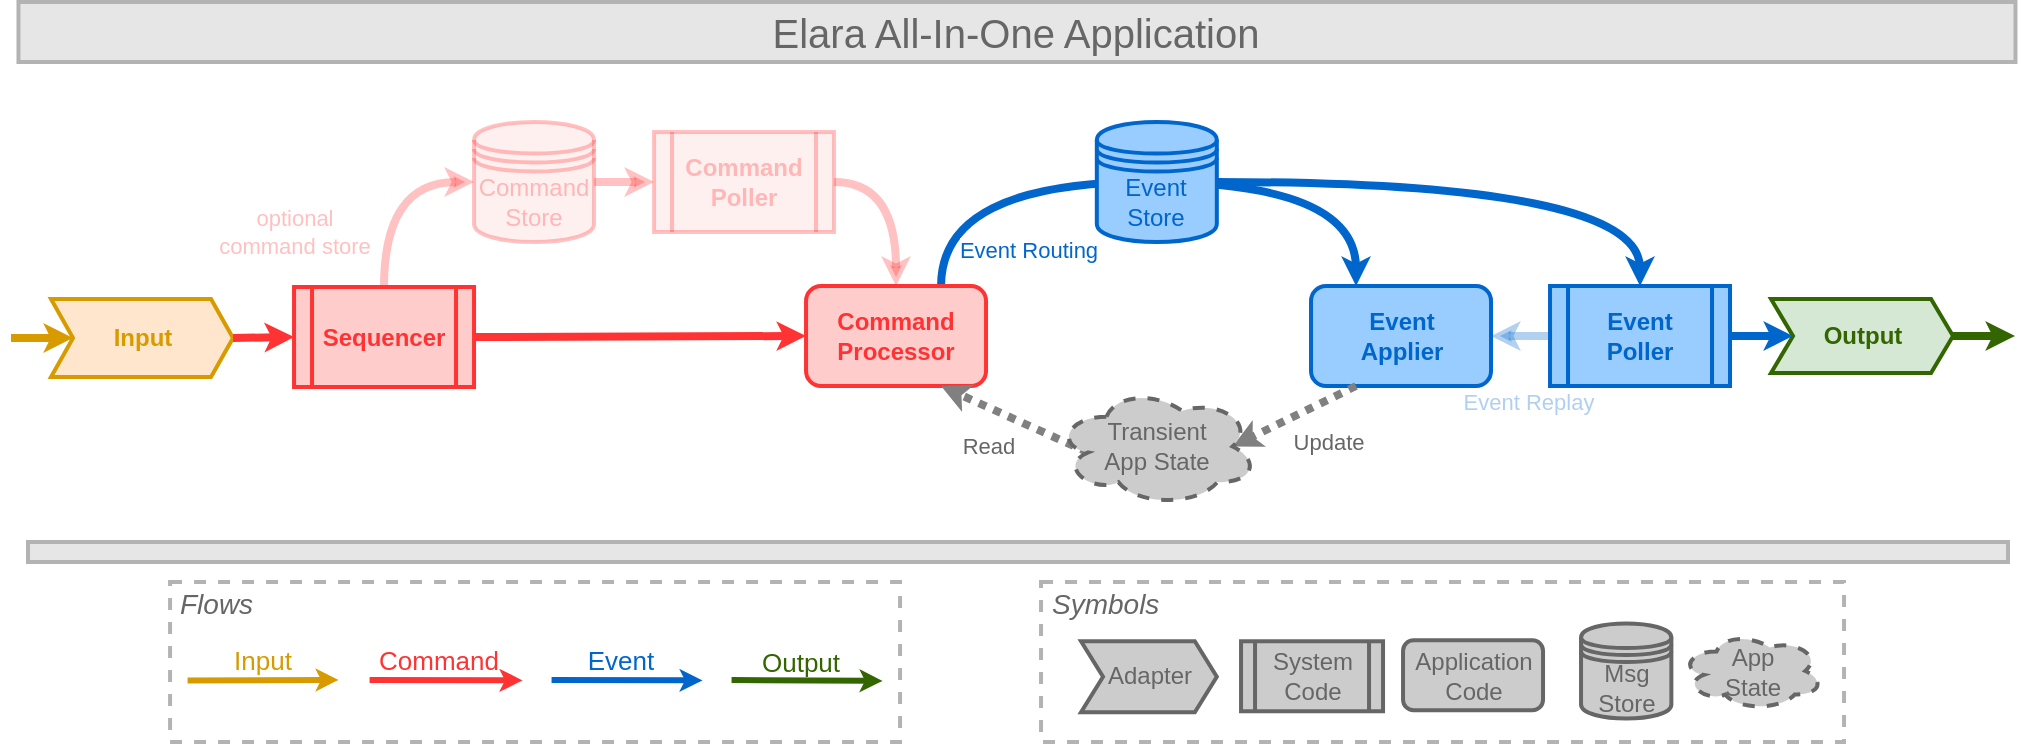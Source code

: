 <mxfile version="19.0.3" type="device"><diagram name="Page-1" id="c7558073-3199-34d8-9f00-42111426c3f3"><mxGraphModel dx="1084" dy="836" grid="1" gridSize="10" guides="1" tooltips="1" connect="1" arrows="1" fold="1" page="1" pageScale="1" pageWidth="1030" pageHeight="390" background="#ffffff" math="0" shadow="0"><root><mxCell id="0"/><mxCell id="1" parent="0"/><mxCell id="ohoBijxdSnqp7nsjonpF-2" style="orthogonalLoop=1;jettySize=auto;html=1;entryX=0.25;entryY=0;entryDx=0;entryDy=0;fontColor=#336600;strokeWidth=4;endSize=2;strokeColor=#0066CC;edgeStyle=orthogonalEdgeStyle;curved=1;exitX=0.75;exitY=0;exitDx=0;exitDy=0;" parent="1" source="YDmkb0s4ccfHoWJ929gy-104" target="JGRXPScQ_aBgcyf3JHFu-2" edge="1"><mxGeometry relative="1" as="geometry"><mxPoint x="559.02" y="92" as="sourcePoint"/><mxPoint x="799.02" y="109" as="targetPoint"/><Array as="points"><mxPoint x="476.51" y="100"/><mxPoint x="684.51" y="100"/></Array></mxGeometry></mxCell><mxCell id="ohoBijxdSnqp7nsjonpF-5" value="Event Routing" style="edgeLabel;html=1;align=center;verticalAlign=middle;resizable=0;points=[];fontColor=#0066CC;" parent="ohoBijxdSnqp7nsjonpF-2" vertex="1" connectable="0"><mxGeometry x="-0.516" y="-19" relative="1" as="geometry"><mxPoint x="20" y="15" as="offset"/></mxGeometry></mxCell><mxCell id="YDmkb0s4ccfHoWJ929gy-104" value="Command&lt;br&gt;Processor" style="rounded=1;whiteSpace=wrap;html=1;align=center;strokeWidth=2;fontStyle=1;strokeColor=#FF3333;fillColor=#FFCCCC;fontColor=#FF3333;" parent="1" vertex="1"><mxGeometry x="409.02" y="152" width="90" height="50" as="geometry"/></mxCell><mxCell id="YDmkb0s4ccfHoWJ929gy-107" value="&lt;b&gt;Sequencer&lt;/b&gt;" style="shape=process;whiteSpace=wrap;html=1;backgroundOutline=1;strokeColor=#FF3333;strokeWidth=2;fillColor=#FFCCCC;align=center;fontColor=#FF3333;" parent="1" vertex="1"><mxGeometry x="153.02" y="152.5" width="90" height="50" as="geometry"/></mxCell><mxCell id="YDmkb0s4ccfHoWJ929gy-176" value="Elara All-In-One Application" style="text;html=1;align=center;verticalAlign=middle;whiteSpace=wrap;rounded=0;fontSize=20;fontColor=#666666;spacingTop=6;spacingBottom=6;strokeWidth=2;strokeColor=#B3B3B3;fillColor=#E6E6E6;" parent="1" vertex="1"><mxGeometry x="15.24" y="10" width="998.49" height="30" as="geometry"/></mxCell><mxCell id="A8JgpORn_rovWGGObvks-43" value="Output" style="shape=step;perimeter=stepPerimeter;whiteSpace=wrap;html=1;fixedSize=1;align=center;strokeWidth=2;fontStyle=1;size=11;fillColor=#d5e8d4;strokeColor=#336600;fontColor=#336600;direction=west;flipH=1;" parent="1" vertex="1"><mxGeometry x="891.51" y="158.5" width="91" height="37" as="geometry"/></mxCell><mxCell id="EZ4a7KJxE24AhRjif1Av-17" style="rounded=0;orthogonalLoop=1;jettySize=auto;html=1;fontColor=#336600;strokeWidth=4;endSize=2;strokeColor=#0066CC;exitX=1;exitY=0.5;exitDx=0;exitDy=0;entryX=1;entryY=0.5;entryDx=0;entryDy=0;" parent="1" source="gCqH751xbMnLO0YqiMB3-32" target="A8JgpORn_rovWGGObvks-43" edge="1"><mxGeometry relative="1" as="geometry"><mxPoint x="953.02" y="540" as="sourcePoint"/><mxPoint x="903.02" y="177" as="targetPoint"/></mxGeometry></mxCell><mxCell id="EZ4a7KJxE24AhRjif1Av-4" value="Input" style="shape=step;perimeter=stepPerimeter;whiteSpace=wrap;html=1;fixedSize=1;align=center;fillColor=#ffe6cc;strokeColor=#d79b00;strokeWidth=2;fontStyle=1;size=11;fontColor=#D79B00;direction=west;flipH=1;" parent="1" vertex="1"><mxGeometry x="31.51" y="158.5" width="91" height="39" as="geometry"/></mxCell><mxCell id="JGRXPScQ_aBgcyf3JHFu-2" value="Event&lt;br&gt;Applier" style="rounded=1;whiteSpace=wrap;html=1;align=center;strokeWidth=2;fontStyle=1;strokeColor=#0066CC;fontColor=#0066CC;fillColor=#99CCFF;" parent="1" vertex="1"><mxGeometry x="661.51" y="152" width="90" height="50" as="geometry"/></mxCell><mxCell id="YDmkb0s4ccfHoWJ929gy-110" value="Event&lt;br&gt;Store" style="shape=datastore;whiteSpace=wrap;html=1;strokeColor=#0066CC;strokeWidth=2;fillColor=#99CCFF;align=center;fontColor=#0066CC;" parent="1" vertex="1"><mxGeometry x="554.41" y="70" width="60" height="60" as="geometry"/></mxCell><mxCell id="gCqH751xbMnLO0YqiMB3-7" value="Read" style="rounded=0;orthogonalLoop=1;jettySize=auto;html=1;strokeWidth=4;endSize=2;strokeColor=#808080;fontColor=#666666;entryX=0.75;entryY=1;entryDx=0;entryDy=0;dashed=1;dashPattern=1 1;exitX=0.16;exitY=0.55;exitDx=0;exitDy=0;exitPerimeter=0;" parent="1" target="YDmkb0s4ccfHoWJ929gy-104" edge="1" source="JGRXPScQ_aBgcyf3JHFu-1"><mxGeometry x="0.162" y="18" relative="1" as="geometry"><mxPoint x="542.96" y="177.5" as="sourcePoint"/><mxPoint x="372.96" y="305" as="targetPoint"/><mxPoint as="offset"/></mxGeometry></mxCell><mxCell id="gCqH751xbMnLO0YqiMB3-8" value="Update" style="rounded=0;orthogonalLoop=1;jettySize=auto;html=1;strokeWidth=4;endSize=2;strokeColor=#808080;fontColor=#666666;dashed=1;dashPattern=1 1;exitX=0.25;exitY=1;exitDx=0;exitDy=0;entryX=0.875;entryY=0.5;entryDx=0;entryDy=0;entryPerimeter=0;" parent="1" source="JGRXPScQ_aBgcyf3JHFu-2" edge="1" target="JGRXPScQ_aBgcyf3JHFu-1"><mxGeometry x="-0.276" y="19" relative="1" as="geometry"><mxPoint x="710" y="240" as="sourcePoint"/><mxPoint x="622.96" y="177.5" as="targetPoint"/><mxPoint as="offset"/></mxGeometry></mxCell><mxCell id="gCqH751xbMnLO0YqiMB3-32" value="&lt;b&gt;Event&lt;br&gt;Poller&lt;/b&gt;" style="shape=process;whiteSpace=wrap;html=1;backgroundOutline=1;strokeWidth=2;align=center;fontColor=#0066CC;strokeColor=#0066CC;fillColor=#99CCFF;" parent="1" vertex="1"><mxGeometry x="781.01" y="152" width="90" height="50" as="geometry"/></mxCell><mxCell id="gCqH751xbMnLO0YqiMB3-33" value="&lt;span style=&quot;color: rgb(0, 102, 204);&quot;&gt;Event Replay&lt;/span&gt;" style="rounded=0;orthogonalLoop=1;jettySize=auto;html=1;exitX=0;exitY=0.5;exitDx=0;exitDy=0;fontColor=#336600;strokeWidth=4;endSize=2;strokeColor=#0066CC;entryX=1;entryY=0.5;entryDx=0;entryDy=0;opacity=30;textOpacity=30;" parent="1" source="gCqH751xbMnLO0YqiMB3-32" target="JGRXPScQ_aBgcyf3JHFu-2" edge="1"><mxGeometry x="-0.254" y="33" relative="1" as="geometry"><mxPoint x="1015.86" y="110.5" as="sourcePoint"/><mxPoint x="1040.601" y="110.345" as="targetPoint"/><mxPoint as="offset"/></mxGeometry></mxCell><mxCell id="gCqH751xbMnLO0YqiMB3-34" style="orthogonalLoop=1;jettySize=auto;html=1;entryX=0.5;entryY=0;entryDx=0;entryDy=0;fontColor=#336600;strokeWidth=4;endSize=2;strokeColor=#0066CC;edgeStyle=orthogonalEdgeStyle;curved=1;exitX=1;exitY=0.5;exitDx=0;exitDy=0;" parent="1" source="YDmkb0s4ccfHoWJ929gy-110" target="gCqH751xbMnLO0YqiMB3-32" edge="1"><mxGeometry relative="1" as="geometry"><mxPoint x="486.52" y="162" as="sourcePoint"/><mxPoint x="701.52" y="162" as="targetPoint"/></mxGeometry></mxCell><mxCell id="gCqH751xbMnLO0YqiMB3-40" style="rounded=0;orthogonalLoop=1;jettySize=auto;html=1;fontColor=#FF3333;strokeWidth=4;strokeColor=#FF3333;endSize=2;entryX=0;entryY=0.5;entryDx=0;entryDy=0;exitX=0;exitY=0.5;exitDx=0;exitDy=0;" parent="1" source="EZ4a7KJxE24AhRjif1Av-4" target="YDmkb0s4ccfHoWJ929gy-107" edge="1"><mxGeometry relative="1" as="geometry"><mxPoint x="113.02" y="185" as="sourcePoint"/><mxPoint x="23.02" y="540" as="targetPoint"/></mxGeometry></mxCell><mxCell id="gCqH751xbMnLO0YqiMB3-46" value="" style="text;html=1;align=center;verticalAlign=middle;whiteSpace=wrap;rounded=0;fontSize=20;fontColor=#666666;spacingTop=6;spacingBottom=6;strokeWidth=2;strokeColor=#B3B3B3;fillColor=#E6E6E6;" parent="1" vertex="1"><mxGeometry x="20.0" y="280" width="990" height="10" as="geometry"/></mxCell><mxCell id="o8v7fgbteVMyGc5SJOs5-2" value="&lt;h1 style=&quot;font-size: 14px&quot;&gt;&lt;span style=&quot;font-weight: normal&quot;&gt;Flows&lt;/span&gt;&lt;/h1&gt;" style="text;html=1;spacing=5;spacingTop=-16;whiteSpace=wrap;overflow=hidden;rounded=0;dashed=1;fontSize=14;fontColor=#666666;align=left;fontStyle=2;strokeWidth=2;strokeColor=#B3B3B3;" parent="1" vertex="1"><mxGeometry x="91.03" y="300" width="365" height="80" as="geometry"/></mxCell><mxCell id="o8v7fgbteVMyGc5SJOs5-3" style="rounded=0;orthogonalLoop=1;jettySize=auto;html=1;fontColor=#336600;strokeWidth=3;endSize=2;strokeColor=#FF3333;" parent="1" edge="1"><mxGeometry x="75.78" y="303.25" as="geometry"><mxPoint x="190.78" y="348.964" as="sourcePoint"/><mxPoint x="267.28" y="349.21" as="targetPoint"/></mxGeometry></mxCell><mxCell id="o8v7fgbteVMyGc5SJOs5-4" value="&lt;font color=&quot;#ff3333&quot; style=&quot;font-size: 13px&quot;&gt;Command&lt;/font&gt;" style="edgeLabel;html=1;align=center;verticalAlign=middle;resizable=0;points=[];fontColor=#0066CC;fontStyle=0;fontSize=13;labelBackgroundColor=none;" parent="o8v7fgbteVMyGc5SJOs5-3" vertex="1" connectable="0"><mxGeometry x="0.4" y="3" relative="1" as="geometry"><mxPoint x="-19.5" y="-7" as="offset"/></mxGeometry></mxCell><mxCell id="o8v7fgbteVMyGc5SJOs5-5" style="rounded=0;orthogonalLoop=1;jettySize=auto;html=1;strokeWidth=3;endSize=2;strokeColor=#D79B00;fontColor=#D79B00;" parent="1" edge="1"><mxGeometry x="81.78" y="303.5" as="geometry"><mxPoint x="99.78" y="349.214" as="sourcePoint"/><mxPoint x="175.28" y="348.96" as="targetPoint"/></mxGeometry></mxCell><mxCell id="o8v7fgbteVMyGc5SJOs5-6" value="&lt;font style=&quot;font-size: 13px&quot; color=&quot;#d79b00&quot;&gt;Input&lt;/font&gt;" style="edgeLabel;html=1;align=center;verticalAlign=middle;resizable=0;points=[];fontColor=#0066CC;fontStyle=0;fontSize=13;labelBackgroundColor=none;" parent="o8v7fgbteVMyGc5SJOs5-5" vertex="1" connectable="0"><mxGeometry x="0.4" y="3" relative="1" as="geometry"><mxPoint x="-16" y="-7" as="offset"/></mxGeometry></mxCell><mxCell id="o8v7fgbteVMyGc5SJOs5-7" style="rounded=0;orthogonalLoop=1;jettySize=auto;html=1;strokeWidth=3;endSize=2;fontColor=#0066CC;strokeColor=#0066CC;" parent="1" edge="1"><mxGeometry x="70.03" y="303.25" as="geometry"><mxPoint x="281.78" y="348.964" as="sourcePoint"/><mxPoint x="357.28" y="349.21" as="targetPoint"/></mxGeometry></mxCell><mxCell id="o8v7fgbteVMyGc5SJOs5-8" value="&lt;font style=&quot;font-size: 13px&quot;&gt;Event&lt;/font&gt;" style="edgeLabel;html=1;align=center;verticalAlign=middle;resizable=0;points=[];fontColor=#0066CC;fontStyle=0;fontSize=13;labelBackgroundColor=none;" parent="o8v7fgbteVMyGc5SJOs5-7" vertex="1" connectable="0"><mxGeometry x="0.4" y="3" relative="1" as="geometry"><mxPoint x="-19.5" y="-7" as="offset"/></mxGeometry></mxCell><mxCell id="o8v7fgbteVMyGc5SJOs5-9" style="rounded=0;orthogonalLoop=1;jettySize=auto;html=1;fontColor=#336600;strokeWidth=3;endSize=2;strokeColor=#336600;" parent="1" edge="1"><mxGeometry x="62.78" y="303.25" as="geometry"><mxPoint x="371.78" y="348.964" as="sourcePoint"/><mxPoint x="447.28" y="349.46" as="targetPoint"/></mxGeometry></mxCell><mxCell id="o8v7fgbteVMyGc5SJOs5-10" value="&lt;font style=&quot;font-size: 13px&quot;&gt;Output&lt;/font&gt;" style="edgeLabel;html=1;align=center;verticalAlign=middle;resizable=0;points=[];fontStyle=0;fontSize=13;fontColor=#336600;labelBackgroundColor=none;" parent="o8v7fgbteVMyGc5SJOs5-9" vertex="1" connectable="0"><mxGeometry x="0.4" y="3" relative="1" as="geometry"><mxPoint x="-19.5" y="-7" as="offset"/></mxGeometry></mxCell><mxCell id="o8v7fgbteVMyGc5SJOs5-11" value="&lt;h1 style=&quot;font-size: 14px&quot;&gt;&lt;span style=&quot;font-weight: normal&quot;&gt;Symbols&lt;/span&gt;&lt;/h1&gt;" style="text;html=1;spacing=5;spacingTop=-16;whiteSpace=wrap;overflow=hidden;rounded=0;dashed=1;fontSize=14;fontColor=#666666;align=left;fontStyle=2;strokeWidth=2;strokeColor=#B3B3B3;" parent="1" vertex="1"><mxGeometry x="526.52" y="300" width="401.5" height="80" as="geometry"/></mxCell><mxCell id="o8v7fgbteVMyGc5SJOs5-12" value="Adapter" style="shape=step;perimeter=stepPerimeter;whiteSpace=wrap;html=1;fixedSize=1;align=center;strokeWidth=2;fontStyle=0;size=11;fontColor=#666666;strokeColor=#666666;fillColor=#CCCCCC;" parent="1" vertex="1"><mxGeometry x="546.52" y="329.63" width="67.89" height="35.5" as="geometry"/></mxCell><mxCell id="o8v7fgbteVMyGc5SJOs5-13" value="&lt;span&gt;System&lt;br&gt;&lt;/span&gt;Code" style="shape=process;whiteSpace=wrap;html=1;backgroundOutline=1;strokeWidth=2;align=center;fontStyle=0;strokeColor=#666666;fillColor=#CCCCCC;fontColor=#666666;" parent="1" vertex="1"><mxGeometry x="626.52" y="329.63" width="71" height="35" as="geometry"/></mxCell><mxCell id="o8v7fgbteVMyGc5SJOs5-14" value="&lt;span style=&quot;font-weight: normal&quot;&gt;Application&lt;br&gt;Code&lt;/span&gt;" style="rounded=1;whiteSpace=wrap;html=1;align=center;strokeWidth=2;fontStyle=1;fontColor=#666666;strokeColor=#666666;fillColor=#CCCCCC;" parent="1" vertex="1"><mxGeometry x="707.52" y="329.13" width="70" height="35" as="geometry"/></mxCell><mxCell id="o8v7fgbteVMyGc5SJOs5-15" value="Msg Store" style="shape=datastore;whiteSpace=wrap;html=1;strokeWidth=2;align=center;strokeColor=#666666;fillColor=#CCCCCC;fontColor=#666666;fontSize=12;" parent="1" vertex="1"><mxGeometry x="796.52" y="320.76" width="45.16" height="47.5" as="geometry"/></mxCell><mxCell id="o8v7fgbteVMyGc5SJOs5-16" value="App&lt;br&gt;State" style="shape=cloud;whiteSpace=wrap;html=1;strokeColor=#666666;strokeWidth=2;align=center;dashed=1;fillColor=#CCCCCC;fontColor=#666666;fontStyle=0" parent="1" vertex="1"><mxGeometry x="846.52" y="324.88" width="71" height="39.25" as="geometry"/></mxCell><mxCell id="IF861IIQS3cIRDqag_nO-10" style="rounded=0;orthogonalLoop=1;jettySize=auto;html=1;fontColor=#336600;strokeWidth=4;endSize=2;strokeColor=#D79B00;entryX=1;entryY=0.5;entryDx=0;entryDy=0;" parent="1" target="EZ4a7KJxE24AhRjif1Av-4" edge="1"><mxGeometry relative="1" as="geometry"><mxPoint x="11.51" y="178" as="sourcePoint"/><mxPoint x="183.02" y="571.5" as="targetPoint"/></mxGeometry></mxCell><mxCell id="_l8_zyRw9NvVVNjqWaKi-3" style="rounded=0;orthogonalLoop=1;jettySize=auto;html=1;entryX=0;entryY=0.5;entryDx=0;entryDy=0;fontColor=#FF3333;strokeWidth=4;strokeColor=#FF3333;endSize=2;startArrow=none;opacity=30;textOpacity=30;exitX=0.5;exitY=0;exitDx=0;exitDy=0;edgeStyle=orthogonalEdgeStyle;curved=1;" parent="1" source="YDmkb0s4ccfHoWJ929gy-107" target="JGRXPScQ_aBgcyf3JHFu-3" edge="1"><mxGeometry relative="1" as="geometry"><mxPoint x="193.02" y="150" as="sourcePoint"/><mxPoint x="441.52" y="162" as="targetPoint"/></mxGeometry></mxCell><mxCell id="_l8_zyRw9NvVVNjqWaKi-13" value="optional &lt;br&gt;command store" style="edgeLabel;html=1;align=center;verticalAlign=middle;resizable=0;points=[];fontColor=#FF3333;textOpacity=30;" parent="_l8_zyRw9NvVVNjqWaKi-3" vertex="1" connectable="0"><mxGeometry x="-0.538" y="1" relative="1" as="geometry"><mxPoint x="-44" y="-5" as="offset"/></mxGeometry></mxCell><mxCell id="JGRXPScQ_aBgcyf3JHFu-3" value="Command&lt;br&gt;Store" style="shape=datastore;whiteSpace=wrap;html=1;strokeColor=#FF3333;strokeWidth=2;fillColor=#FFCCCC;align=center;fontColor=#FF3333;opacity=30;textOpacity=30;" parent="1" vertex="1"><mxGeometry x="243.02" y="70" width="60" height="60" as="geometry"/></mxCell><mxCell id="hIHQPPK3M6n9uBhs2M8U-1" value="&lt;b&gt;Command&lt;br&gt;Poller&lt;/b&gt;" style="shape=process;whiteSpace=wrap;html=1;backgroundOutline=1;strokeColor=#FF3333;strokeWidth=2;fillColor=#FFCCCC;fontColor=#FF3333;align=center;opacity=30;textOpacity=30;" parent="1" vertex="1"><mxGeometry x="333.02" y="75" width="90" height="50" as="geometry"/></mxCell><mxCell id="_l8_zyRw9NvVVNjqWaKi-10" style="rounded=0;orthogonalLoop=1;jettySize=auto;html=1;entryX=0.5;entryY=0;entryDx=0;entryDy=0;fontColor=#FF3333;strokeWidth=4;strokeColor=#FF3333;endSize=2;exitX=1;exitY=0.5;exitDx=0;exitDy=0;startArrow=none;opacity=30;textOpacity=30;edgeStyle=orthogonalEdgeStyle;curved=1;" parent="1" source="hIHQPPK3M6n9uBhs2M8U-1" target="YDmkb0s4ccfHoWJ929gy-104" edge="1"><mxGeometry relative="1" as="geometry"><mxPoint x="230.52" y="162.5" as="sourcePoint"/><mxPoint x="283.02" y="110" as="targetPoint"/></mxGeometry></mxCell><mxCell id="_l8_zyRw9NvVVNjqWaKi-11" style="rounded=0;orthogonalLoop=1;jettySize=auto;html=1;entryX=0;entryY=0.5;entryDx=0;entryDy=0;fontColor=#FF3333;strokeWidth=4;strokeColor=#FF3333;endSize=2;startArrow=none;opacity=30;textOpacity=30;exitX=1;exitY=0.5;exitDx=0;exitDy=0;edgeStyle=orthogonalEdgeStyle;curved=1;" parent="1" source="JGRXPScQ_aBgcyf3JHFu-3" target="hIHQPPK3M6n9uBhs2M8U-1" edge="1"><mxGeometry relative="1" as="geometry"><mxPoint x="208.02" y="162.5" as="sourcePoint"/><mxPoint x="263.02" y="110" as="targetPoint"/></mxGeometry></mxCell><mxCell id="_l8_zyRw9NvVVNjqWaKi-12" style="rounded=0;orthogonalLoop=1;jettySize=auto;html=1;fontColor=#FF3333;strokeWidth=4;strokeColor=#FF3333;endSize=2;entryX=0;entryY=0.5;entryDx=0;entryDy=0;exitX=1;exitY=0.5;exitDx=0;exitDy=0;" parent="1" source="YDmkb0s4ccfHoWJ929gy-107" target="YDmkb0s4ccfHoWJ929gy-104" edge="1"><mxGeometry relative="1" as="geometry"><mxPoint x="124.02" y="187" as="sourcePoint"/><mxPoint x="163.02" y="187.5" as="targetPoint"/></mxGeometry></mxCell><mxCell id="_l8_zyRw9NvVVNjqWaKi-16" style="rounded=0;orthogonalLoop=1;jettySize=auto;html=1;fontColor=#336600;strokeWidth=4;endSize=2;strokeColor=#336600;entryX=1;entryY=0.5;entryDx=0;entryDy=0;exitX=0;exitY=0.5;exitDx=0;exitDy=0;" parent="1" source="A8JgpORn_rovWGGObvks-43" edge="1"><mxGeometry relative="1" as="geometry"><mxPoint x="982.51" y="177" as="sourcePoint"/><mxPoint x="1013.51" y="177" as="targetPoint"/></mxGeometry></mxCell><mxCell id="JGRXPScQ_aBgcyf3JHFu-1" value="Transient&lt;br&gt;App State" style="shape=cloud;whiteSpace=wrap;html=1;strokeColor=#666666;strokeWidth=2;align=center;dashed=1;fillColor=#CCCCCC;fontColor=#666666;fontStyle=0" parent="1" vertex="1"><mxGeometry x="533.96" y="202.5" width="100.91" height="59.5" as="geometry"/></mxCell></root></mxGraphModel></diagram></mxfile>